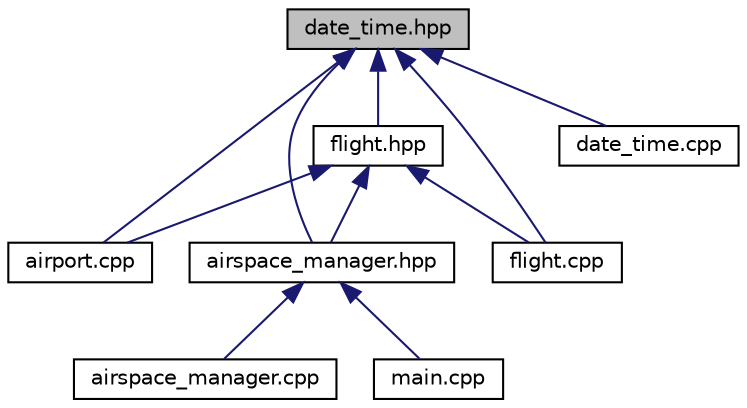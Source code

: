 digraph "date_time.hpp"
{
 // LATEX_PDF_SIZE
  bgcolor="transparent";
  edge [fontname="Helvetica",fontsize="10",labelfontname="Helvetica",labelfontsize="10"];
  node [fontname="Helvetica",fontsize="10",shape=record];
  Node1 [label="date_time.hpp",height=0.2,width=0.4,color="black", fillcolor="grey75", style="filled", fontcolor="black",tooltip="Contains the declaration of the DateTime and Time classes and their methods for handling date and tim..."];
  Node1 -> Node2 [dir="back",color="midnightblue",fontsize="10",style="solid",fontname="Helvetica"];
  Node2 [label="airport.cpp",height=0.2,width=0.4,color="black",URL="$airport_8cpp.html",tooltip=" "];
  Node1 -> Node3 [dir="back",color="midnightblue",fontsize="10",style="solid",fontname="Helvetica"];
  Node3 [label="airspace_manager.hpp",height=0.2,width=0.4,color="black",URL="$airspace__manager_8hpp.html",tooltip="Contains the declaration of the AirSpaceManager class and its methods for managing airports,..."];
  Node3 -> Node4 [dir="back",color="midnightblue",fontsize="10",style="solid",fontname="Helvetica"];
  Node4 [label="airspace_manager.cpp",height=0.2,width=0.4,color="black",URL="$airspace__manager_8cpp.html",tooltip=" "];
  Node3 -> Node5 [dir="back",color="midnightblue",fontsize="10",style="solid",fontname="Helvetica"];
  Node5 [label="main.cpp",height=0.2,width=0.4,color="black",URL="$main_8cpp.html",tooltip=" "];
  Node1 -> Node6 [dir="back",color="midnightblue",fontsize="10",style="solid",fontname="Helvetica"];
  Node6 [label="date_time.cpp",height=0.2,width=0.4,color="black",URL="$date__time_8cpp.html",tooltip=" "];
  Node1 -> Node7 [dir="back",color="midnightblue",fontsize="10",style="solid",fontname="Helvetica"];
  Node7 [label="flight.cpp",height=0.2,width=0.4,color="black",URL="$flight_8cpp.html",tooltip=" "];
  Node1 -> Node8 [dir="back",color="midnightblue",fontsize="10",style="solid",fontname="Helvetica"];
  Node8 [label="flight.hpp",height=0.2,width=0.4,color="black",URL="$flight_8hpp.html",tooltip="Contains the declaration of the Flight class, representing a flight with associated data and operatio..."];
  Node8 -> Node2 [dir="back",color="midnightblue",fontsize="10",style="solid",fontname="Helvetica"];
  Node8 -> Node3 [dir="back",color="midnightblue",fontsize="10",style="solid",fontname="Helvetica"];
  Node8 -> Node7 [dir="back",color="midnightblue",fontsize="10",style="solid",fontname="Helvetica"];
}
